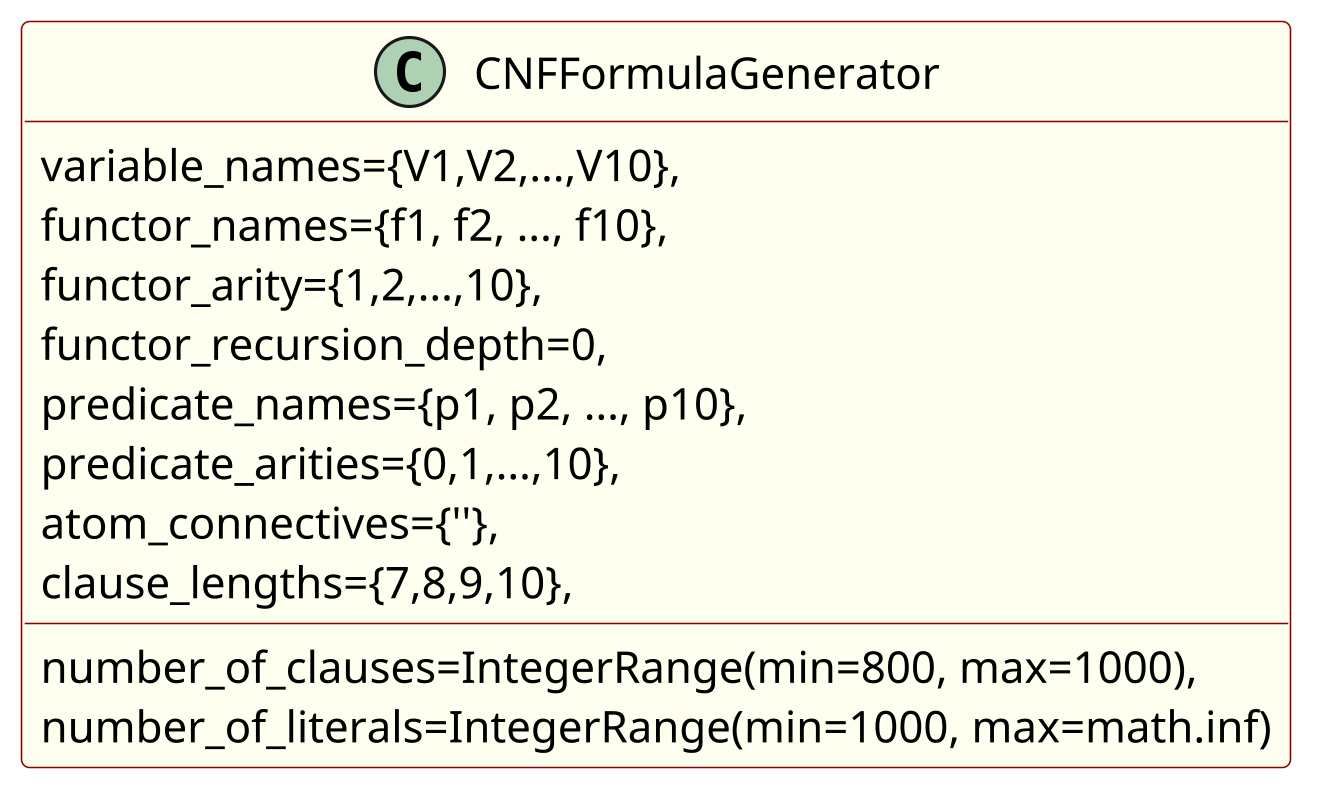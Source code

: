 
@startuml
skinparam dpi 300

skinparam class {
  backgroundColor Ivory
  borderColor DarkRed
}


class CNFFormulaGenerator {
  variable_names={V1,V2,...,V10},
  functor_names={f1, f2, ..., f10},
  functor_arity={1,2,...,10},
  functor_recursion_depth=0,
  predicate_names={p1, p2, ..., p10},
  predicate_arities={0,1,...,10},
  atom_connectives={''},
  clause_lengths={7,8,9,10},
  number_of_clauses=IntegerRange(min=800, max=1000),
  number_of_literals=IntegerRange(min=1000, max=math.inf)
}

@enduml

